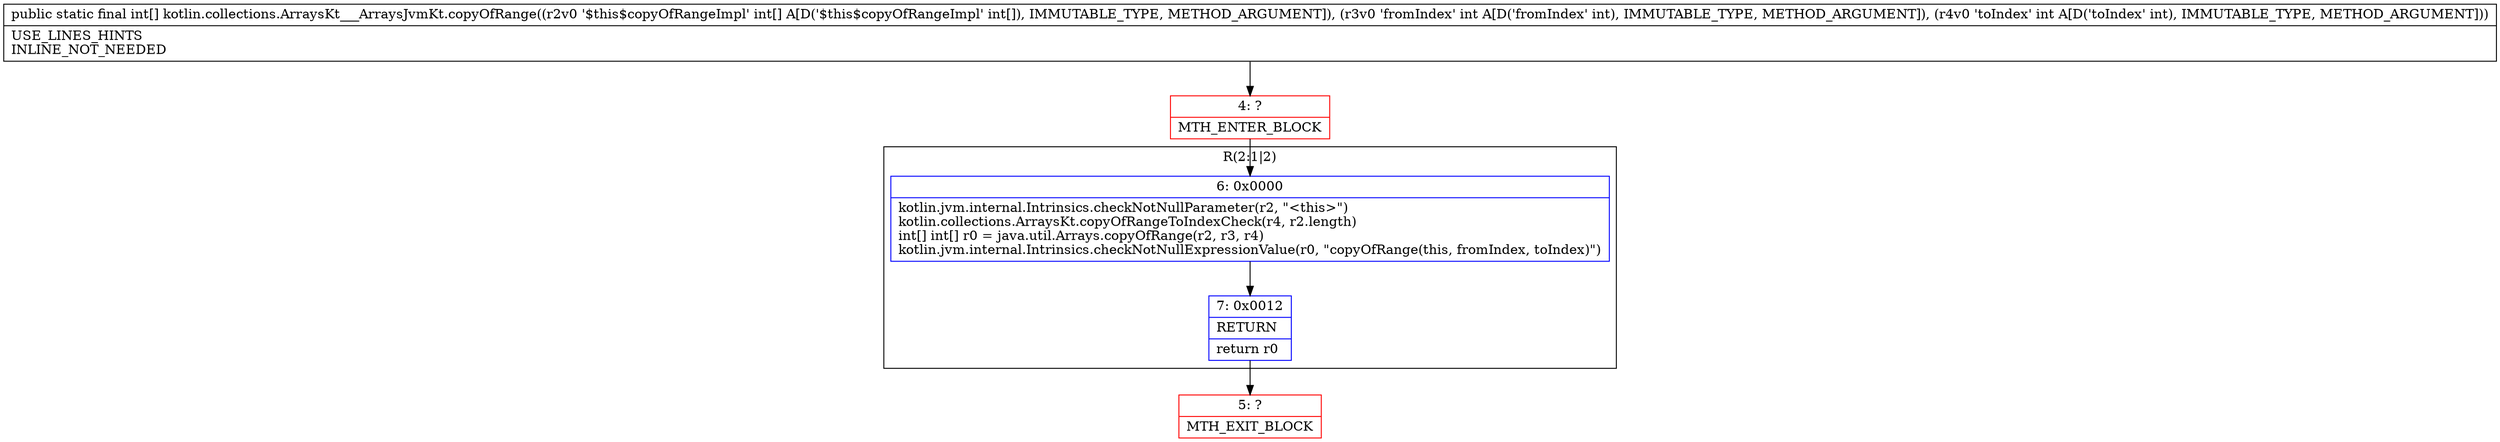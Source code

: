 digraph "CFG forkotlin.collections.ArraysKt___ArraysJvmKt.copyOfRange([III)[I" {
subgraph cluster_Region_1762072295 {
label = "R(2:1|2)";
node [shape=record,color=blue];
Node_6 [shape=record,label="{6\:\ 0x0000|kotlin.jvm.internal.Intrinsics.checkNotNullParameter(r2, \"\<this\>\")\lkotlin.collections.ArraysKt.copyOfRangeToIndexCheck(r4, r2.length)\lint[] int[] r0 = java.util.Arrays.copyOfRange(r2, r3, r4)\lkotlin.jvm.internal.Intrinsics.checkNotNullExpressionValue(r0, \"copyOfRange(this, fromIndex, toIndex)\")\l}"];
Node_7 [shape=record,label="{7\:\ 0x0012|RETURN\l|return r0\l}"];
}
Node_4 [shape=record,color=red,label="{4\:\ ?|MTH_ENTER_BLOCK\l}"];
Node_5 [shape=record,color=red,label="{5\:\ ?|MTH_EXIT_BLOCK\l}"];
MethodNode[shape=record,label="{public static final int[] kotlin.collections.ArraysKt___ArraysJvmKt.copyOfRange((r2v0 '$this$copyOfRangeImpl' int[] A[D('$this$copyOfRangeImpl' int[]), IMMUTABLE_TYPE, METHOD_ARGUMENT]), (r3v0 'fromIndex' int A[D('fromIndex' int), IMMUTABLE_TYPE, METHOD_ARGUMENT]), (r4v0 'toIndex' int A[D('toIndex' int), IMMUTABLE_TYPE, METHOD_ARGUMENT]))  | USE_LINES_HINTS\lINLINE_NOT_NEEDED\l}"];
MethodNode -> Node_4;Node_6 -> Node_7;
Node_7 -> Node_5;
Node_4 -> Node_6;
}

